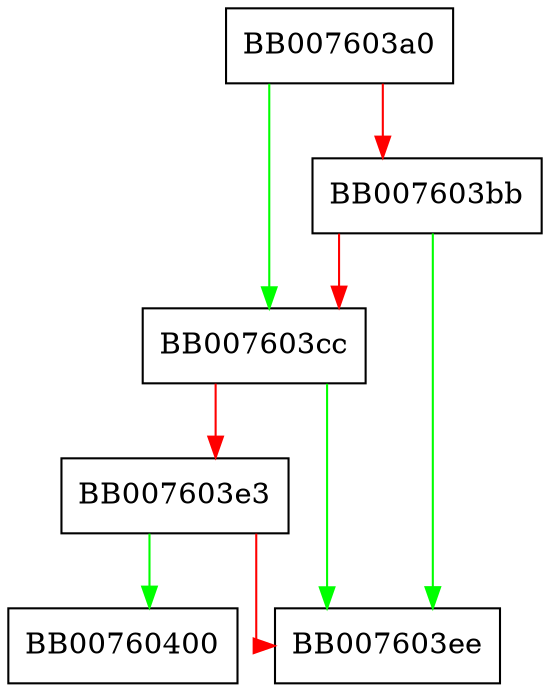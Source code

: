digraph get_rsa_payload_d {
  node [shape="box"];
  graph [splines=ortho];
  BB007603a0 -> BB007603cc [color="green"];
  BB007603a0 -> BB007603bb [color="red"];
  BB007603bb -> BB007603ee [color="green"];
  BB007603bb -> BB007603cc [color="red"];
  BB007603cc -> BB007603ee [color="green"];
  BB007603cc -> BB007603e3 [color="red"];
  BB007603e3 -> BB00760400 [color="green"];
  BB007603e3 -> BB007603ee [color="red"];
}